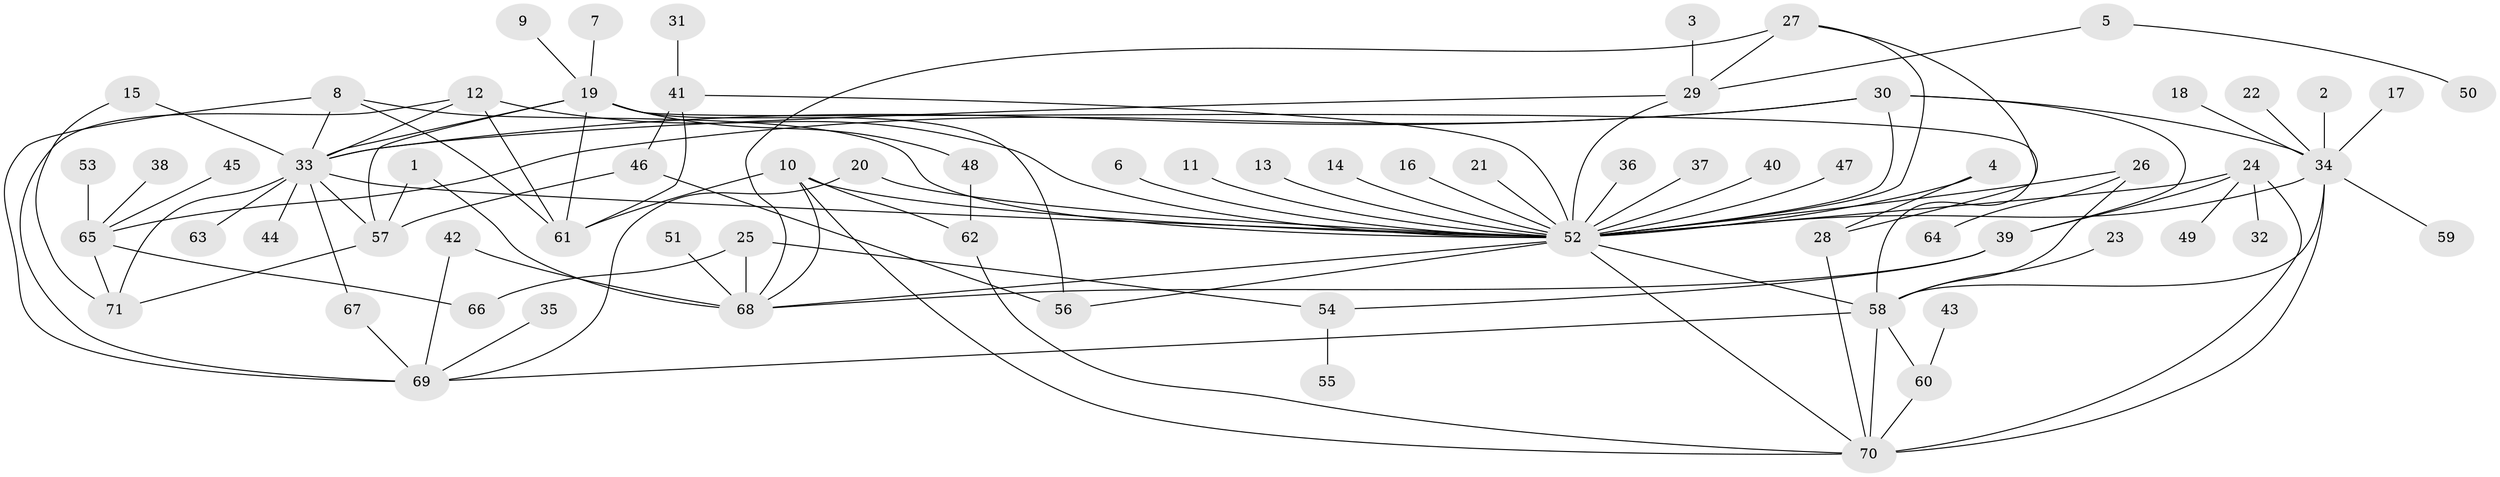 // original degree distribution, {4: 0.07042253521126761, 34: 0.007042253521126761, 11: 0.007042253521126761, 5: 0.056338028169014086, 3: 0.07746478873239436, 13: 0.007042253521126761, 2: 0.20422535211267606, 7: 0.035211267605633804, 8: 0.014084507042253521, 1: 0.5, 10: 0.007042253521126761, 14: 0.007042253521126761, 9: 0.007042253521126761}
// Generated by graph-tools (version 1.1) at 2025/01/03/09/25 03:01:40]
// undirected, 71 vertices, 111 edges
graph export_dot {
graph [start="1"]
  node [color=gray90,style=filled];
  1;
  2;
  3;
  4;
  5;
  6;
  7;
  8;
  9;
  10;
  11;
  12;
  13;
  14;
  15;
  16;
  17;
  18;
  19;
  20;
  21;
  22;
  23;
  24;
  25;
  26;
  27;
  28;
  29;
  30;
  31;
  32;
  33;
  34;
  35;
  36;
  37;
  38;
  39;
  40;
  41;
  42;
  43;
  44;
  45;
  46;
  47;
  48;
  49;
  50;
  51;
  52;
  53;
  54;
  55;
  56;
  57;
  58;
  59;
  60;
  61;
  62;
  63;
  64;
  65;
  66;
  67;
  68;
  69;
  70;
  71;
  1 -- 57 [weight=1.0];
  1 -- 68 [weight=1.0];
  2 -- 34 [weight=1.0];
  3 -- 29 [weight=1.0];
  4 -- 28 [weight=1.0];
  4 -- 52 [weight=1.0];
  5 -- 29 [weight=1.0];
  5 -- 50 [weight=1.0];
  6 -- 52 [weight=1.0];
  7 -- 19 [weight=1.0];
  8 -- 33 [weight=1.0];
  8 -- 52 [weight=1.0];
  8 -- 61 [weight=1.0];
  8 -- 69 [weight=1.0];
  9 -- 19 [weight=1.0];
  10 -- 52 [weight=1.0];
  10 -- 61 [weight=1.0];
  10 -- 62 [weight=1.0];
  10 -- 68 [weight=2.0];
  10 -- 70 [weight=1.0];
  11 -- 52 [weight=1.0];
  12 -- 33 [weight=1.0];
  12 -- 52 [weight=1.0];
  12 -- 61 [weight=1.0];
  12 -- 69 [weight=1.0];
  13 -- 52 [weight=1.0];
  14 -- 52 [weight=1.0];
  15 -- 33 [weight=1.0];
  15 -- 71 [weight=1.0];
  16 -- 52 [weight=1.0];
  17 -- 34 [weight=1.0];
  18 -- 34 [weight=1.0];
  19 -- 33 [weight=1.0];
  19 -- 48 [weight=1.0];
  19 -- 56 [weight=1.0];
  19 -- 57 [weight=1.0];
  19 -- 58 [weight=1.0];
  19 -- 61 [weight=1.0];
  20 -- 52 [weight=1.0];
  20 -- 69 [weight=1.0];
  21 -- 52 [weight=1.0];
  22 -- 34 [weight=1.0];
  23 -- 58 [weight=1.0];
  24 -- 32 [weight=1.0];
  24 -- 39 [weight=1.0];
  24 -- 49 [weight=1.0];
  24 -- 52 [weight=1.0];
  24 -- 70 [weight=1.0];
  25 -- 54 [weight=1.0];
  25 -- 66 [weight=1.0];
  25 -- 68 [weight=3.0];
  26 -- 52 [weight=1.0];
  26 -- 58 [weight=1.0];
  26 -- 64 [weight=1.0];
  27 -- 28 [weight=1.0];
  27 -- 29 [weight=1.0];
  27 -- 52 [weight=1.0];
  27 -- 68 [weight=1.0];
  28 -- 70 [weight=1.0];
  29 -- 33 [weight=1.0];
  29 -- 52 [weight=1.0];
  30 -- 33 [weight=1.0];
  30 -- 34 [weight=1.0];
  30 -- 39 [weight=1.0];
  30 -- 52 [weight=2.0];
  30 -- 65 [weight=1.0];
  31 -- 41 [weight=1.0];
  33 -- 44 [weight=1.0];
  33 -- 52 [weight=1.0];
  33 -- 57 [weight=1.0];
  33 -- 63 [weight=1.0];
  33 -- 67 [weight=1.0];
  33 -- 71 [weight=1.0];
  34 -- 52 [weight=1.0];
  34 -- 58 [weight=2.0];
  34 -- 59 [weight=1.0];
  34 -- 70 [weight=2.0];
  35 -- 69 [weight=1.0];
  36 -- 52 [weight=1.0];
  37 -- 52 [weight=1.0];
  38 -- 65 [weight=1.0];
  39 -- 54 [weight=1.0];
  39 -- 68 [weight=1.0];
  40 -- 52 [weight=1.0];
  41 -- 46 [weight=1.0];
  41 -- 52 [weight=1.0];
  41 -- 61 [weight=1.0];
  42 -- 68 [weight=1.0];
  42 -- 69 [weight=1.0];
  43 -- 60 [weight=1.0];
  45 -- 65 [weight=1.0];
  46 -- 56 [weight=1.0];
  46 -- 57 [weight=1.0];
  47 -- 52 [weight=1.0];
  48 -- 62 [weight=1.0];
  51 -- 68 [weight=1.0];
  52 -- 56 [weight=1.0];
  52 -- 58 [weight=2.0];
  52 -- 68 [weight=1.0];
  52 -- 70 [weight=1.0];
  53 -- 65 [weight=1.0];
  54 -- 55 [weight=1.0];
  57 -- 71 [weight=1.0];
  58 -- 60 [weight=1.0];
  58 -- 69 [weight=1.0];
  58 -- 70 [weight=1.0];
  60 -- 70 [weight=1.0];
  62 -- 70 [weight=1.0];
  65 -- 66 [weight=1.0];
  65 -- 71 [weight=1.0];
  67 -- 69 [weight=1.0];
}
